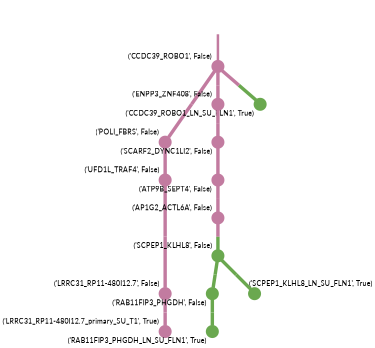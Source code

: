 strict digraph  {
graph[splines=false]; nodesep=0.7; rankdir=TB; ranksep=0.6; forcelabels=true; dpi=600; size=2.5;
0 [color="#c27ba0ff", fillcolor="#c27ba0ff", fixedsize=true, fontname=Lato, fontsize="12pt", height="0.25", label="", penwidth=3, shape=circle, style=filled, xlabel="('CCDC39_ROBO1', False)"];
2 [color="#c27ba0ff", fillcolor="#c27ba0ff", fixedsize=true, fontname=Lato, fontsize="12pt", height="0.25", label="", penwidth=3, shape=circle, style=filled, xlabel="('POLI_FBRS', False)"];
8 [color="#c27ba0ff", fillcolor="#c27ba0ff", fixedsize=true, fontname=Lato, fontsize="12pt", height="0.25", label="", penwidth=3, shape=circle, style=filled, xlabel="('ENPP3_ZNF408', False)"];
10 [color="#6aa84fff", fillcolor="#6aa84fff", fixedsize=true, fontname=Lato, fontsize="12pt", height="0.25", label="", penwidth=3, shape=circle, style=filled, xlabel="('CCDC39_ROBO1_LN_SU_FLN1', True)"];
1 [color="#c27ba0ff", fillcolor="#c27ba0ff", fixedsize=true, fontname=Lato, fontsize="12pt", height="0.25", label="", penwidth=3, shape=circle, style=filled, xlabel="('LRRC31_RP11-480I12.7', False)"];
13 [color="#c27ba0ff", fillcolor="#c27ba0ff", fixedsize=true, fontname=Lato, fontsize="12pt", height="0.25", label="", penwidth=3, shape=circle, style=filled, xlabel="('LRRC31_RP11-480I12.7_primary_SU_T1', True)"];
7 [color="#c27ba0ff", fillcolor="#c27ba0ff", fixedsize=true, fontname=Lato, fontsize="12pt", height="0.25", label="", penwidth=3, shape=circle, style=filled, xlabel="('UFD1L_TRAF4', False)"];
3 [color="#6aa84fff", fillcolor="#6aa84fff", fixedsize=true, fontname=Lato, fontsize="12pt", height="0.25", label="", penwidth=3, shape=circle, style=filled, xlabel="('SCPEP1_KLHL8', False)"];
6 [color="#6aa84fff", fillcolor="#6aa84fff", fixedsize=true, fontname=Lato, fontsize="12pt", height="0.25", label="", penwidth=3, shape=circle, style=filled, xlabel="('RAB11FIP3_PHGDH', False)"];
11 [color="#6aa84fff", fillcolor="#6aa84fff", fixedsize=true, fontname=Lato, fontsize="12pt", height="0.25", label="", penwidth=3, shape=circle, style=filled, xlabel="('SCPEP1_KLHL8_LN_SU_FLN1', True)"];
4 [color="#c27ba0ff", fillcolor="#c27ba0ff", fixedsize=true, fontname=Lato, fontsize="12pt", height="0.25", label="", penwidth=3, shape=circle, style=filled, xlabel="('ATP9B_SEPT4', False)"];
9 [color="#c27ba0ff", fillcolor="#c27ba0ff", fixedsize=true, fontname=Lato, fontsize="12pt", height="0.25", label="", penwidth=3, shape=circle, style=filled, xlabel="('AP1G2_ACTL6A', False)"];
5 [color="#c27ba0ff", fillcolor="#c27ba0ff", fixedsize=true, fontname=Lato, fontsize="12pt", height="0.25", label="", penwidth=3, shape=circle, style=filled, xlabel="('SCARF2_DYNC1LI2', False)"];
12 [color="#6aa84fff", fillcolor="#6aa84fff", fixedsize=true, fontname=Lato, fontsize="12pt", height="0.25", label="", penwidth=3, shape=circle, style=filled, xlabel="('RAB11FIP3_PHGDH_LN_SU_FLN1', True)"];
normal [label="", penwidth=3, style=invis, xlabel="('CCDC39_ROBO1', False)"];
0 -> 2  [arrowsize=0, color="#c27ba0ff;0.5:#c27ba0ff", minlen="2.843137264251709", penwidth="5.5", style=solid];
0 -> 8  [arrowsize=0, color="#c27ba0ff;0.5:#c27ba0ff", minlen="1.1176470518112183", penwidth="5.5", style=solid];
0 -> 10  [arrowsize=0, color="#c27ba0ff;0.5:#6aa84fff", minlen="1.058823585510254", penwidth="5.5", style=solid];
2 -> 7  [arrowsize=0, color="#c27ba0ff;0.5:#c27ba0ff", minlen="1.1764706373214722", penwidth="5.5", style=solid];
8 -> 5  [arrowsize=0, color="#c27ba0ff;0.5:#c27ba0ff", minlen="1.2745097875595093", penwidth="5.5", style=solid];
1 -> 13  [arrowsize=0, color="#c27ba0ff;0.5:#c27ba0ff", minlen="1.058823585510254", penwidth="5.5", style=solid];
7 -> 1  [arrowsize=0, color="#c27ba0ff;0.5:#c27ba0ff", minlen="3.0", penwidth="5.5", style=solid];
3 -> 6  [arrowsize=0, color="#6aa84fff;0.5:#6aa84fff", minlen="1.2549020051956177", penwidth="5.5", style=solid];
3 -> 11  [arrowsize=0, color="#6aa84fff;0.5:#6aa84fff", minlen="1.058823585510254", penwidth="5.5", style=solid];
6 -> 12  [arrowsize=0, color="#6aa84fff;0.5:#6aa84fff", minlen="1.058823585510254", penwidth="5.5", style=solid];
4 -> 9  [arrowsize=0, color="#c27ba0ff;0.5:#c27ba0ff", minlen="1.1176470518112183", penwidth="5.5", style=solid];
9 -> 3  [arrowsize=0, color="#c27ba0ff;0.5:#6aa84fff", minlen="1.529411792755127", penwidth="5.5", style=solid];
5 -> 4  [arrowsize=0, color="#c27ba0ff;0.5:#c27ba0ff", minlen="1.3333333730697632", penwidth="5.5", style=solid];
normal -> 0  [arrowsize=0, color="#c27ba0ff", label="", penwidth=4, style=solid];
}
